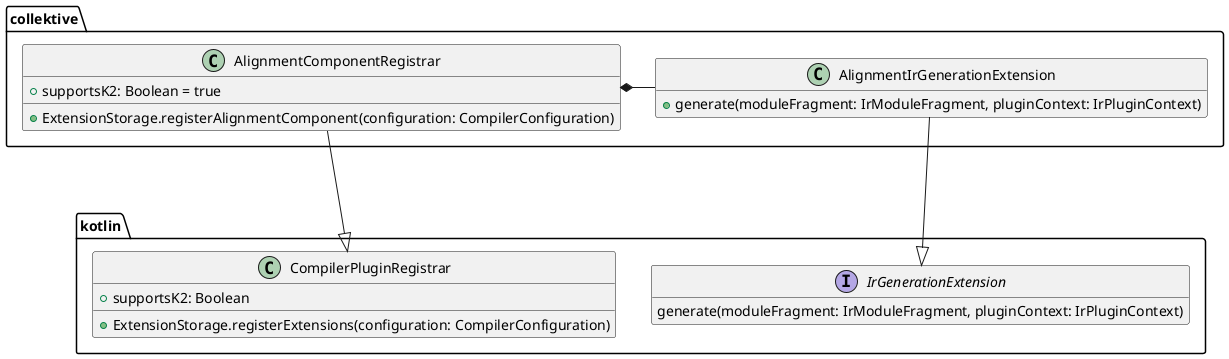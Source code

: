 @startuml extensions

hide empty members

package collektive {
	class AlignmentComponentRegistrar {
		+supportsK2: Boolean = true
		+ExtensionStorage.registerAlignmentComponent(configuration: CompilerConfiguration)
	}


	class AlignmentIrGenerationExtension {
		+generate(moduleFragment: IrModuleFragment, pluginContext: IrPluginContext)
	}
}

package kotlin {
	interface IrGenerationExtension {
		generate(moduleFragment: IrModuleFragment, pluginContext: IrPluginContext)
	}

	class CompilerPluginRegistrar {
		+supportsK2: Boolean
		+ExtensionStorage.registerExtensions(configuration: CompilerConfiguration)
	}
}

AlignmentComponentRegistrar ---|> CompilerPluginRegistrar
IrGenerationExtension <|--- AlignmentIrGenerationExtension
AlignmentComponentRegistrar *- AlignmentIrGenerationExtension
@enduml